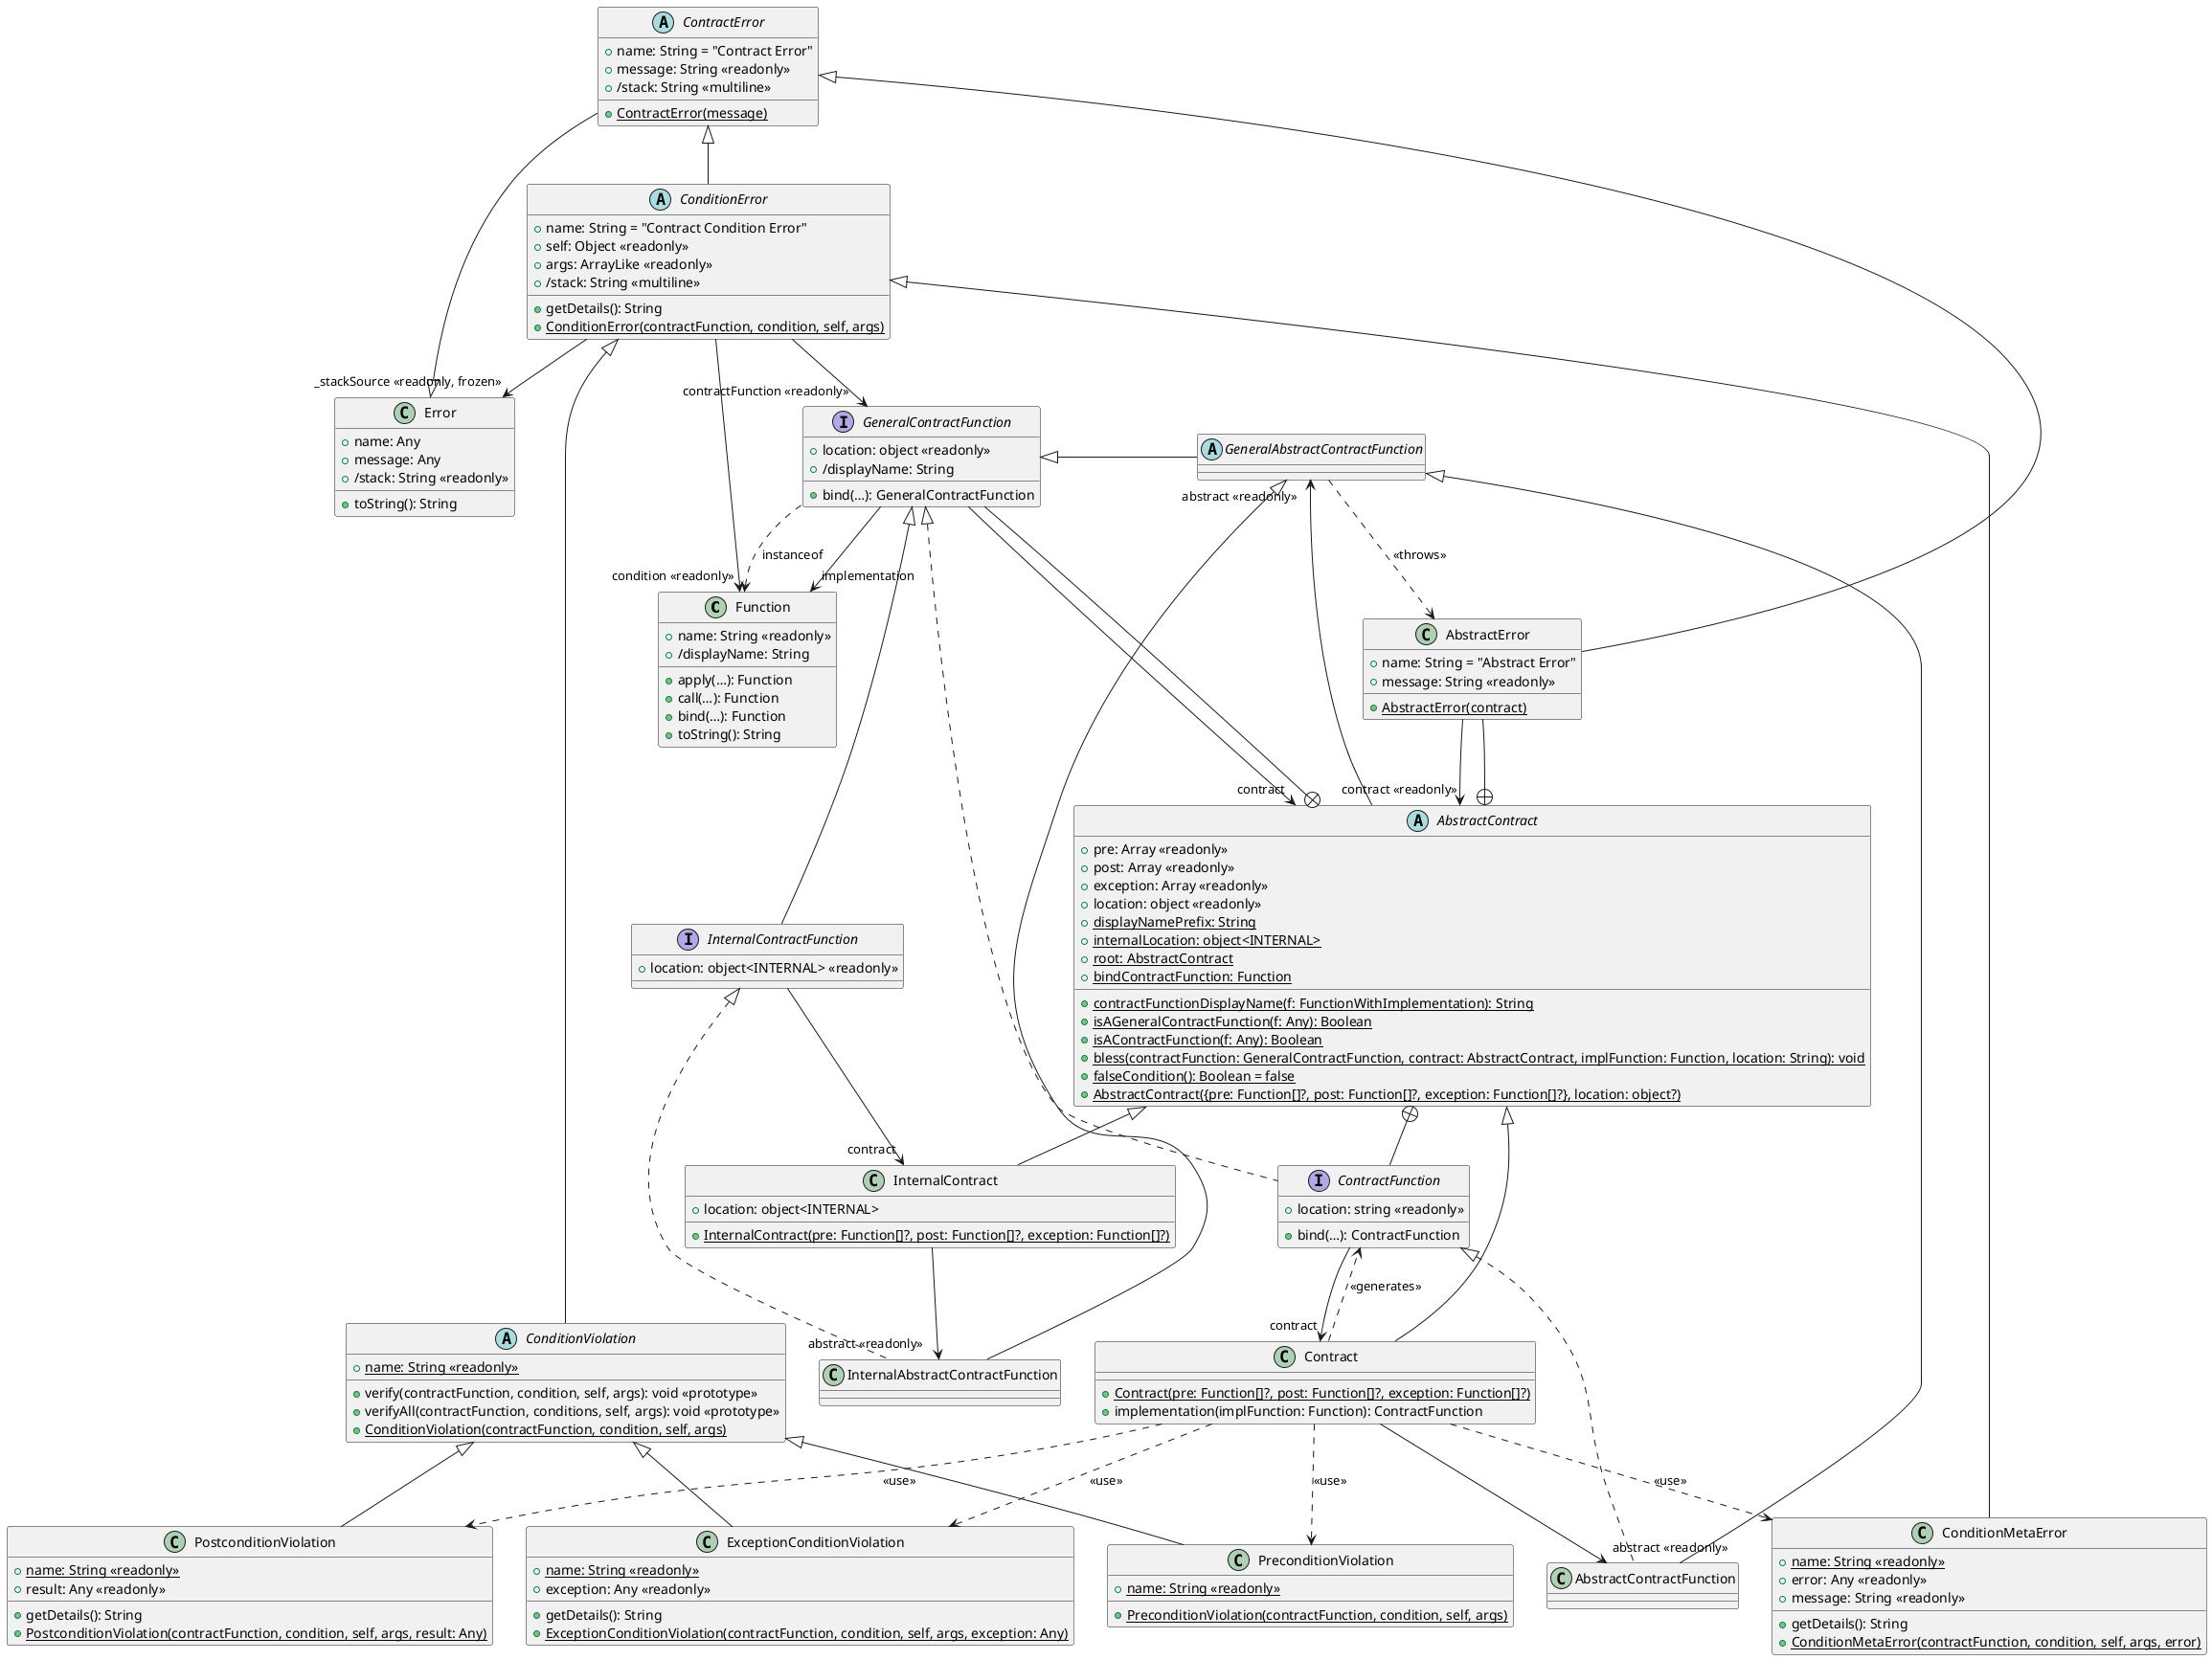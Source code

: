 /*
 Copyright 2017 - 2018 by Jan Dockx

 Licensed under the Apache License, Version 2.0 (the "License");
 you may not use this file except in compliance with the License.
 You may obtain a copy of the License at

 http://www.apache.org/licenses/LICENSE-2.0

 Unless required by applicable law or agreed to in writing, software
 distributed under the License is distributed on an "AS IS" BASIS,
 WITHOUT WARRANTIES OR CONDITIONS OF ANY KIND, either express or implied.
 See the License for the specific language governing permissions and
 limitations under the License.
*/

@startuml

class Function {
  +name: String <<readonly>>
  +/displayName: String
  +apply(…): Function
  +call(…): Function
  +bind(…): Function
  +toString(): String
}
class Error {
  +name: Any
  +message: Any
  +/stack: String <<readonly>>
  +toString(): String
}

Function <.. GeneralContractFunction: instanceof
GeneralContractFunction --> "implementation" Function

abstract class AbstractContract {
  +pre: Array <<readonly>>
  +post: Array <<readonly>>
  +exception: Array <<readonly>>
  +location: object <<readonly>>
  +{static} displayNamePrefix: String
  +{static} internalLocation: object<INTERNAL>
  +{static} root: AbstractContract
  +{static} contractFunctionDisplayName(f: FunctionWithImplementation): String
  +{static} bindContractFunction: Function
  +{static} isAGeneralContractFunction(f: Any): Boolean
  +{static} isAContractFunction(f: Any): Boolean
  +{static} bless(contractFunction: GeneralContractFunction, contract: AbstractContract, implFunction: Function, location: String): void
  +{static} falseCondition(): Boolean = false
  +{static} AbstractContract({pre: Function[]?, post: Function[]?, exception: Function[]?}, location: object?)
}

class InternalContract {
  +{static} InternalContract(pre: Function[]?, post: Function[]?, exception: Function[]?)
  +location: object<INTERNAL>
}
AbstractContract <|-- InternalContract

class Contract {
  +{static} Contract(pre: Function[]?, post: Function[]?, exception: Function[]?)
  +implementation(implFunction: Function): ContractFunction
}
AbstractContract <|-- Contract

interface GeneralContractFunction {
  +location: object <<readonly>>
  +/displayName: String
  +bind(…): GeneralContractFunction
}
AbstractContract +-- GeneralContractFunction
GeneralContractFunction --> "contract" AbstractContract

interface InternalContractFunction {
  +location: object<INTERNAL> <<readonly>>
}
GeneralContractFunction <|-- InternalContractFunction
InternalContractFunction --> "contract" InternalContract

interface ContractFunction {
  +location: string <<readonly>>
  +bind(…): ContractFunction
}
AbstractContract +-- ContractFunction
GeneralContractFunction <|.. ContractFunction
ContractFunction --> "contract" Contract

abstract class GeneralAbstractContractFunction
GeneralContractFunction <|- GeneralAbstractContractFunction
AbstractContract --> "abstract <<readonly>>" GeneralAbstractContractFunction

class InternalAbstractContractFunction
GeneralAbstractContractFunction <|-- InternalAbstractContractFunction
InternalContractFunction <|.. InternalAbstractContractFunction
InternalContract --> "abstract <<readonly>>" InternalAbstractContractFunction

class AbstractContractFunction
GeneralAbstractContractFunction <|- AbstractContractFunction
ContractFunction <|.. AbstractContractFunction
Contract --> "abstract <<readonly>>" AbstractContractFunction

abstract class ContractError {
  +name: String = "Contract Error"
  +message: String <<readonly>>
  +/stack: String <<multiline>>
  +{static} ContractError(message)
}
Error <|-- ContractError

class AbstractError {
  +name: String = "Abstract Error"
  +message: String <<readonly>>
  +{static} AbstractError(contract)
}
AbstractContract +-- AbstractError
ContractError <|-- AbstractError
GeneralAbstractContractFunction ..> AbstractError : "<<throws>>"

AbstractError --> "contract <<readonly>>" AbstractContract

abstract class ConditionError {
  +name: String = "Contract Condition Error"
  +self: Object <<readonly>>
  +args: ArrayLike <<readonly>>
  +/stack: String <<multiline>>
  +getDetails(): String
  +{static} ConditionError(contractFunction, condition, self, args)
}
ContractError <|-- ConditionError

class ConditionMetaError {
  +{static} name: String <<readonly>>
  +error: Any <<readonly>>
  +message: String <<readonly>>
  +getDetails(): String
  +{static} ConditionMetaError(contractFunction, condition, self, args, error)
}

abstract class ConditionViolation {
  +{static} name: String <<readonly>>
  +verify(contractFunction, condition, self, args): void <<prototype>>
  +verifyAll(contractFunction, conditions, self, args): void <<prototype>>
  +{static} ConditionViolation(contractFunction, condition, self, args)
}
class PreconditionViolation {
  +{static} name: String <<readonly>>
  +{static} PreconditionViolation(contractFunction, condition, self, args)
}
class PostconditionViolation {
  +{static} name: String <<readonly>>
  +result: Any <<readonly>>
  +getDetails(): String
  +{static} PostconditionViolation(contractFunction, condition, self, args, result: Any)
}

class ExceptionConditionViolation {
  +{static} name: String <<readonly>>
  +exception: Any <<readonly>>
  +getDetails(): String
  +{static} ExceptionConditionViolation(contractFunction, condition, self, args, exception: Any)
}

ConditionError --> "contractFunction <<readonly>>" GeneralContractFunction
ConditionError --> "condition <<readonly>>" Function
ConditionError --> "_stackSource <<readonly, frozen>>" Error

ConditionError <|-- ConditionMetaError
ConditionError <|-- ConditionViolation

ConditionViolation <|-- PreconditionViolation
ConditionViolation <|-- PostconditionViolation
ConditionViolation <|-- ExceptionConditionViolation

Contract ..> ConditionMetaError: <<use>>
Contract ..> PreconditionViolation: <<use>>
Contract ..> PostconditionViolation: <<use>>
Contract ..> ExceptionConditionViolation: <<use>>
Contract ..> ContractFunction: <<generates>>

@enduml
